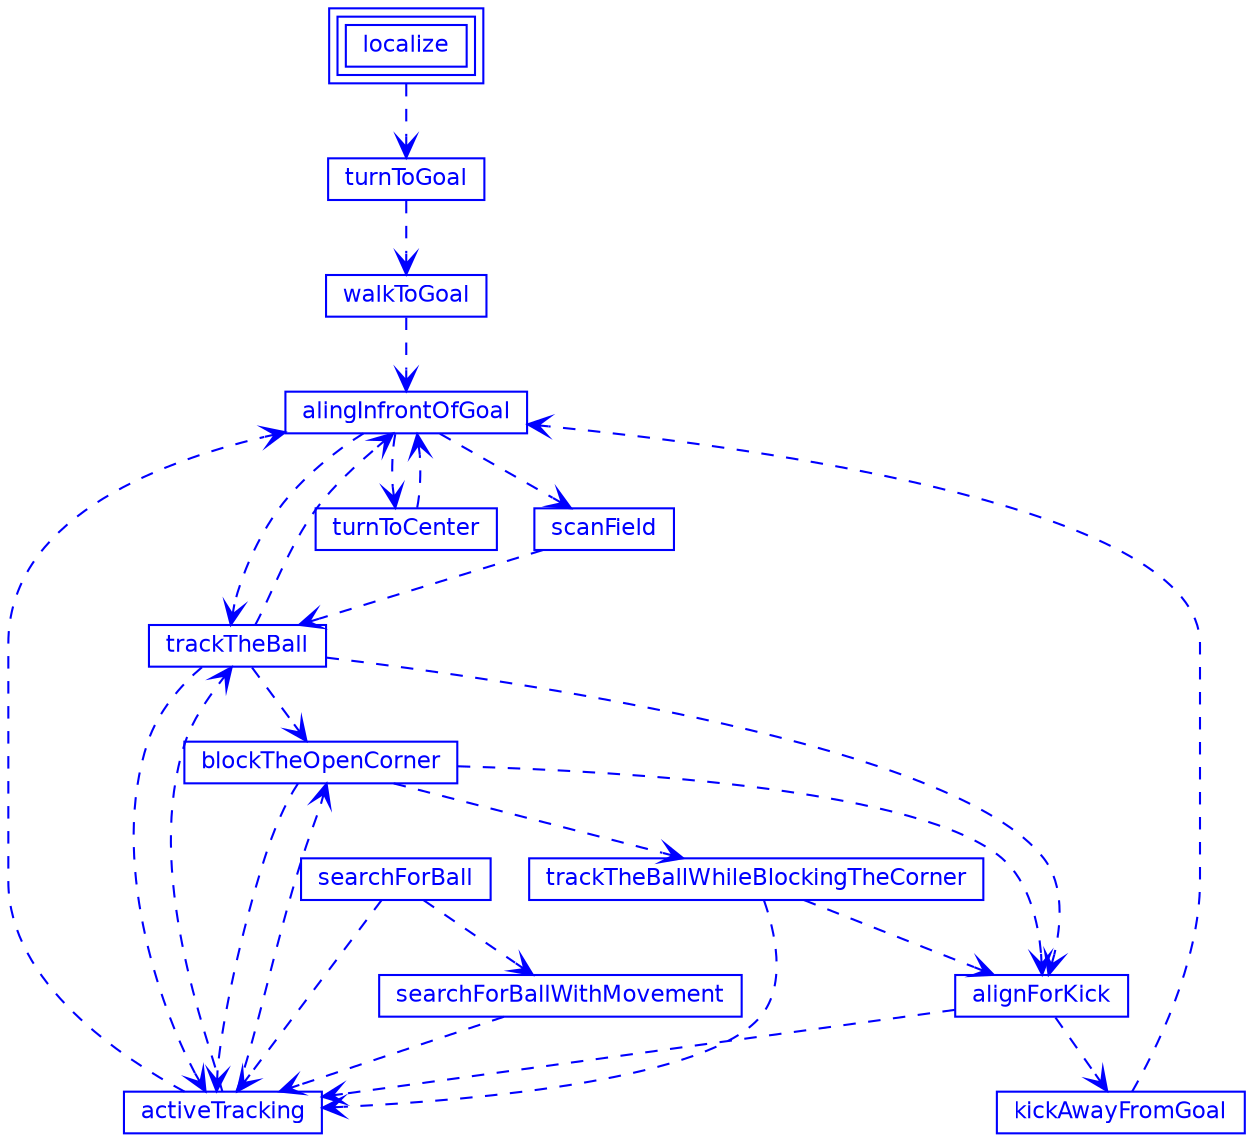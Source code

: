 digraph G {

center=true;
concentrate=false;
splines=true;

node [shape=box, color=blue, fontcolor=blue, fontname=Helvetica, fontsize=11, height=0.2];
edge [color=blue, arrowhead=open, style=dashed];//dotted


localize [peripheries=3];

localize -> turnToGoal;
turnToGoal -> walkToGoal;
walkToGoal -> alingInfrontOfGoal;
alingInfrontOfGoal -> scanField;
alingInfrontOfGoal -> trackTheBall;
alingInfrontOfGoal -> turnToCenter;
#scanField -> searchForBall;
scanField -> trackTheBall;
#trackTheBall -> searchForBall;
trackTheBall -> alingInfrontOfGoal;
trackTheBall -> activeTracking;
trackTheBall -> alignForKick;
trackTheBall -> blockTheOpenCorner;
turnToCenter -> alingInfrontOfGoal;
#alignForKick -> searchForBall;
alignForKick -> activeTracking;
alignForKick -> kickAwayFromGoal;
#blockTheOpenCorner -> searchForBall;
blockTheOpenCorner -> alignForKick;
blockTheOpenCorner -> trackTheBallWhileBlockingTheCorner;
blockTheOpenCorner -> activeTracking;
#trackTheBallWhileBlockingTheCorner -> searchForBall;
trackTheBallWhileBlockingTheCorner -> alignForKick;
trackTheBallWhileBlockingTheCorner -> activeTracking;
kickAwayFromGoal -> alingInfrontOfGoal;
#activeTracking -> searchForBall;
activeTracking -> alingInfrontOfGoal;
activeTracking -> trackTheBall;
activeTracking -> blockTheOpenCorner;
searchForBall -> activeTracking;
searchForBall -> searchForBallWithMovement;
searchForBallWithMovement -> activeTracking;

}